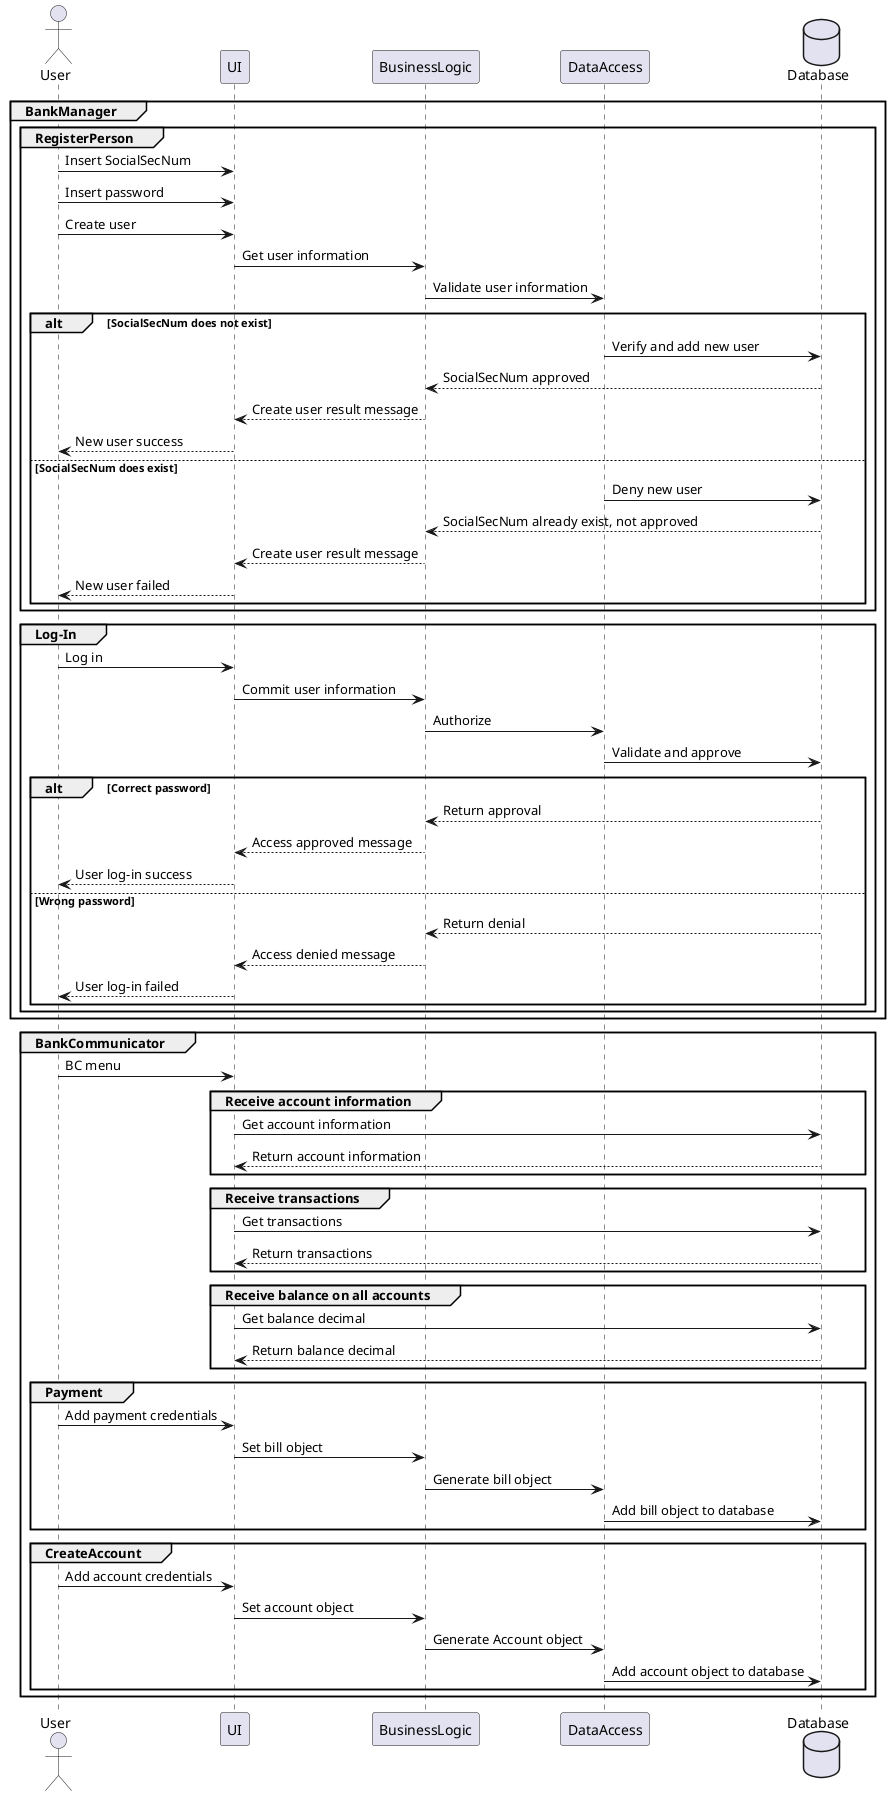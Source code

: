 @startuml

actor User 
participant UI
participant BusinessLogic
participant DataAccess
database Database

group BankManager
group RegisterPerson
User -> UI : Insert SocialSecNum
User -> UI : Insert password
User -> UI : Create user
UI -> BusinessLogic : Get user information
BusinessLogic -> DataAccess : Validate user information


alt SocialSecNum does not exist
DataAccess -> Database : Verify and add new user 
BusinessLogic <-- Database : SocialSecNum approved
UI <-- BusinessLogic : Create user result message
User <-- UI : New user success
else SocialSecNum does exist
DataAccess -> Database : Deny new user
BusinessLogic <-- Database  : SocialSecNum already exist, not approved
UI <-- BusinessLogic : Create user result message
User <-- UI : New user failed
end
end

group Log-In
User -> UI : Log in
UI -> BusinessLogic : Commit user information
BusinessLogic -> DataAccess : Authorize
DataAccess -> Database : Validate and approve
alt Correct password
BusinessLogic <-- Database : Return approval
UI <-- BusinessLogic : Access approved message
User <-- UI : User log-in success
else Wrong password
BusinessLogic <-- Database : Return denial
UI <-- BusinessLogic : Access denied message
User <-- UI : User log-in failed
end
end
end

group BankCommunicator

User -> UI : BC menu

group Receive account information
UI -> Database : Get account information
Database --> UI: Return account information
end

group Receive transactions
UI -> Database : Get transactions 
Database --> UI: Return transactions 
end

group Receive balance on all accounts
UI -> Database : Get balance decimal
Database --> UI: Return balance decimal
end

group Payment
User -> UI : Add payment credentials
UI -> BusinessLogic : Set bill object
BusinessLogic -> DataAccess : Generate bill object
DataAccess -> Database : Add bill object to database
end

group CreateAccount
User -> UI : Add account credentials
UI -> BusinessLogic : Set account object
BusinessLogic -> DataAccess : Generate Account object
DataAccess -> Database : Add account object to database
end


end

@enduml